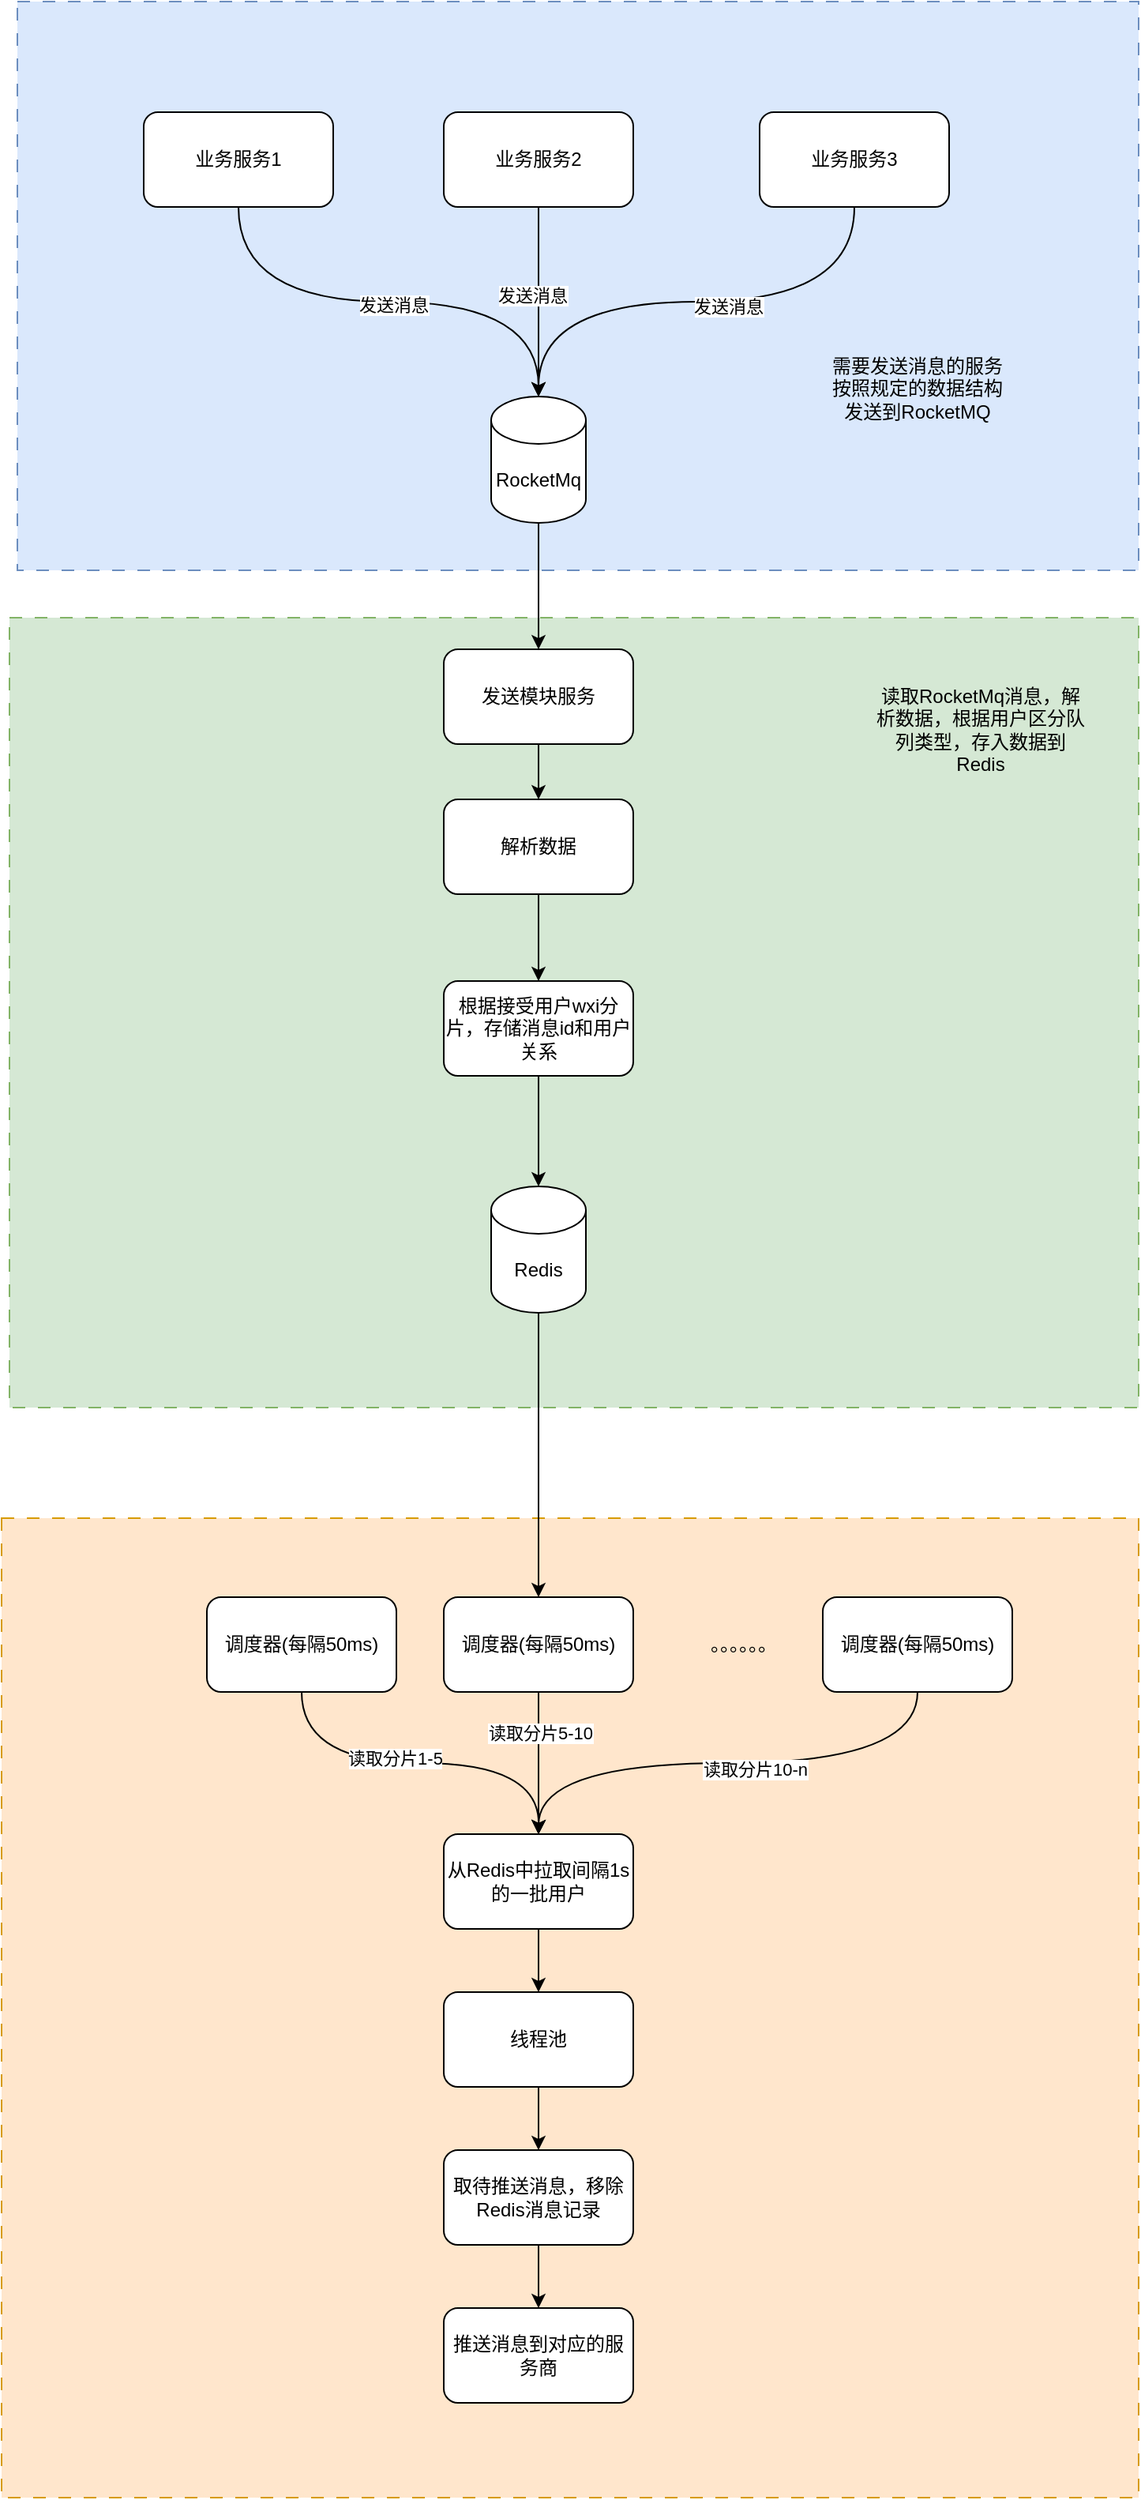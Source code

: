 <mxfile version="24.8.6">
  <diagram name="第 1 页" id="KhP_vrcC041Dozoehd5n">
    <mxGraphModel dx="984" dy="707" grid="1" gridSize="10" guides="1" tooltips="1" connect="1" arrows="1" fold="1" page="1" pageScale="1" pageWidth="827" pageHeight="1169" math="0" shadow="0">
      <root>
        <mxCell id="0" />
        <mxCell id="1" parent="0" />
        <mxCell id="y_jJ91WzIv8j6zjVebJz-33" value="" style="rounded=0;whiteSpace=wrap;html=1;dashed=1;dashPattern=8 8;fillColor=#ffe6cc;strokeColor=#d79b00;" vertex="1" parent="1">
          <mxGeometry x="100" y="980" width="720" height="620" as="geometry" />
        </mxCell>
        <mxCell id="y_jJ91WzIv8j6zjVebJz-20" value="" style="rounded=0;whiteSpace=wrap;html=1;dashed=1;dashPattern=8 8;fillColor=#d5e8d4;strokeColor=#82b366;" vertex="1" parent="1">
          <mxGeometry x="105" y="410" width="715" height="500" as="geometry" />
        </mxCell>
        <mxCell id="y_jJ91WzIv8j6zjVebJz-9" value="" style="rounded=0;whiteSpace=wrap;html=1;dashed=1;dashPattern=8 8;fillColor=#dae8fc;strokeColor=#6c8ebf;" vertex="1" parent="1">
          <mxGeometry x="110" y="20" width="710" height="360" as="geometry" />
        </mxCell>
        <mxCell id="y_jJ91WzIv8j6zjVebJz-15" style="edgeStyle=orthogonalEdgeStyle;rounded=0;orthogonalLoop=1;jettySize=auto;html=1;exitX=0.5;exitY=1;exitDx=0;exitDy=0;exitPerimeter=0;entryX=0.5;entryY=0;entryDx=0;entryDy=0;" edge="1" parent="1" source="y_jJ91WzIv8j6zjVebJz-2" target="y_jJ91WzIv8j6zjVebJz-14">
          <mxGeometry relative="1" as="geometry" />
        </mxCell>
        <mxCell id="y_jJ91WzIv8j6zjVebJz-2" value="RocketMq" style="shape=cylinder3;whiteSpace=wrap;html=1;boundedLbl=1;backgroundOutline=1;size=15;" vertex="1" parent="1">
          <mxGeometry x="410" y="270" width="60" height="80" as="geometry" />
        </mxCell>
        <mxCell id="y_jJ91WzIv8j6zjVebJz-3" value="业务服务1" style="rounded=1;whiteSpace=wrap;html=1;" vertex="1" parent="1">
          <mxGeometry x="190" y="90" width="120" height="60" as="geometry" />
        </mxCell>
        <mxCell id="y_jJ91WzIv8j6zjVebJz-7" style="edgeStyle=orthogonalEdgeStyle;rounded=0;orthogonalLoop=1;jettySize=auto;html=1;exitX=0.5;exitY=1;exitDx=0;exitDy=0;" edge="1" parent="1" source="y_jJ91WzIv8j6zjVebJz-4">
          <mxGeometry relative="1" as="geometry">
            <mxPoint x="440" y="270" as="targetPoint" />
          </mxGeometry>
        </mxCell>
        <mxCell id="y_jJ91WzIv8j6zjVebJz-11" value="发送消息" style="edgeLabel;html=1;align=center;verticalAlign=middle;resizable=0;points=[];" vertex="1" connectable="0" parent="y_jJ91WzIv8j6zjVebJz-7">
          <mxGeometry x="-0.071" y="-4" relative="1" as="geometry">
            <mxPoint as="offset" />
          </mxGeometry>
        </mxCell>
        <mxCell id="y_jJ91WzIv8j6zjVebJz-4" value="业务服务2" style="rounded=1;whiteSpace=wrap;html=1;" vertex="1" parent="1">
          <mxGeometry x="380" y="90" width="120" height="60" as="geometry" />
        </mxCell>
        <mxCell id="y_jJ91WzIv8j6zjVebJz-5" value="业务服务3" style="rounded=1;whiteSpace=wrap;html=1;" vertex="1" parent="1">
          <mxGeometry x="580" y="90" width="120" height="60" as="geometry" />
        </mxCell>
        <mxCell id="y_jJ91WzIv8j6zjVebJz-6" style="edgeStyle=orthogonalEdgeStyle;rounded=0;orthogonalLoop=1;jettySize=auto;html=1;exitX=0.5;exitY=1;exitDx=0;exitDy=0;entryX=0.5;entryY=0;entryDx=0;entryDy=0;entryPerimeter=0;curved=1;" edge="1" parent="1" source="y_jJ91WzIv8j6zjVebJz-3" target="y_jJ91WzIv8j6zjVebJz-2">
          <mxGeometry relative="1" as="geometry" />
        </mxCell>
        <mxCell id="y_jJ91WzIv8j6zjVebJz-10" value="发送消息" style="edgeLabel;html=1;align=center;verticalAlign=middle;resizable=0;points=[];" vertex="1" connectable="0" parent="y_jJ91WzIv8j6zjVebJz-6">
          <mxGeometry x="0.019" y="-2" relative="1" as="geometry">
            <mxPoint as="offset" />
          </mxGeometry>
        </mxCell>
        <mxCell id="y_jJ91WzIv8j6zjVebJz-8" style="edgeStyle=orthogonalEdgeStyle;rounded=0;orthogonalLoop=1;jettySize=auto;html=1;exitX=0.5;exitY=1;exitDx=0;exitDy=0;entryX=0.5;entryY=0;entryDx=0;entryDy=0;entryPerimeter=0;curved=1;" edge="1" parent="1" source="y_jJ91WzIv8j6zjVebJz-5" target="y_jJ91WzIv8j6zjVebJz-2">
          <mxGeometry relative="1" as="geometry" />
        </mxCell>
        <mxCell id="y_jJ91WzIv8j6zjVebJz-12" value="发送消息" style="edgeLabel;html=1;align=center;verticalAlign=middle;resizable=0;points=[];" vertex="1" connectable="0" parent="y_jJ91WzIv8j6zjVebJz-8">
          <mxGeometry x="-0.125" y="3" relative="1" as="geometry">
            <mxPoint as="offset" />
          </mxGeometry>
        </mxCell>
        <mxCell id="y_jJ91WzIv8j6zjVebJz-13" value="需要发送消息的服务按照规定的数据结构发送到RocketMQ" style="text;html=1;align=center;verticalAlign=middle;whiteSpace=wrap;rounded=0;" vertex="1" parent="1">
          <mxGeometry x="620" y="240" width="120" height="50" as="geometry" />
        </mxCell>
        <mxCell id="y_jJ91WzIv8j6zjVebJz-18" style="edgeStyle=orthogonalEdgeStyle;rounded=0;orthogonalLoop=1;jettySize=auto;html=1;exitX=0.5;exitY=1;exitDx=0;exitDy=0;entryX=0.5;entryY=0;entryDx=0;entryDy=0;" edge="1" parent="1" source="y_jJ91WzIv8j6zjVebJz-14" target="y_jJ91WzIv8j6zjVebJz-16">
          <mxGeometry relative="1" as="geometry" />
        </mxCell>
        <mxCell id="y_jJ91WzIv8j6zjVebJz-14" value="发送模块服务" style="rounded=1;whiteSpace=wrap;html=1;" vertex="1" parent="1">
          <mxGeometry x="380" y="430" width="120" height="60" as="geometry" />
        </mxCell>
        <mxCell id="y_jJ91WzIv8j6zjVebJz-53" style="edgeStyle=orthogonalEdgeStyle;rounded=0;orthogonalLoop=1;jettySize=auto;html=1;exitX=0.5;exitY=1;exitDx=0;exitDy=0;entryX=0.5;entryY=0;entryDx=0;entryDy=0;" edge="1" parent="1" source="y_jJ91WzIv8j6zjVebJz-16" target="y_jJ91WzIv8j6zjVebJz-51">
          <mxGeometry relative="1" as="geometry">
            <mxPoint x="440" y="620" as="targetPoint" />
          </mxGeometry>
        </mxCell>
        <mxCell id="y_jJ91WzIv8j6zjVebJz-16" value="解析数据" style="rounded=1;whiteSpace=wrap;html=1;" vertex="1" parent="1">
          <mxGeometry x="380" y="525" width="120" height="60" as="geometry" />
        </mxCell>
        <mxCell id="y_jJ91WzIv8j6zjVebJz-35" style="edgeStyle=orthogonalEdgeStyle;rounded=0;orthogonalLoop=1;jettySize=auto;html=1;exitX=0.5;exitY=1;exitDx=0;exitDy=0;exitPerimeter=0;entryX=0.5;entryY=0;entryDx=0;entryDy=0;" edge="1" parent="1" source="y_jJ91WzIv8j6zjVebJz-17" target="y_jJ91WzIv8j6zjVebJz-34">
          <mxGeometry relative="1" as="geometry" />
        </mxCell>
        <mxCell id="y_jJ91WzIv8j6zjVebJz-17" value="Redis" style="shape=cylinder3;whiteSpace=wrap;html=1;boundedLbl=1;backgroundOutline=1;size=15;" vertex="1" parent="1">
          <mxGeometry x="410" y="770" width="60" height="80" as="geometry" />
        </mxCell>
        <mxCell id="y_jJ91WzIv8j6zjVebJz-32" value="读取RocketMq消息，解析数据，根据用户区分队列类型，存入数据到Redis" style="text;html=1;align=center;verticalAlign=middle;whiteSpace=wrap;rounded=0;" vertex="1" parent="1">
          <mxGeometry x="650" y="437.5" width="140" height="87.5" as="geometry" />
        </mxCell>
        <mxCell id="y_jJ91WzIv8j6zjVebJz-37" value="" style="edgeStyle=orthogonalEdgeStyle;rounded=0;orthogonalLoop=1;jettySize=auto;html=1;" edge="1" parent="1" source="y_jJ91WzIv8j6zjVebJz-34" target="y_jJ91WzIv8j6zjVebJz-36">
          <mxGeometry relative="1" as="geometry" />
        </mxCell>
        <mxCell id="y_jJ91WzIv8j6zjVebJz-57" value="读取分片5-10" style="edgeLabel;html=1;align=center;verticalAlign=middle;resizable=0;points=[];" vertex="1" connectable="0" parent="y_jJ91WzIv8j6zjVebJz-37">
          <mxGeometry x="-0.422" y="1" relative="1" as="geometry">
            <mxPoint as="offset" />
          </mxGeometry>
        </mxCell>
        <mxCell id="y_jJ91WzIv8j6zjVebJz-34" value="调度器(每隔50ms)" style="rounded=1;whiteSpace=wrap;html=1;" vertex="1" parent="1">
          <mxGeometry x="380" y="1030" width="120" height="60" as="geometry" />
        </mxCell>
        <mxCell id="y_jJ91WzIv8j6zjVebJz-45" value="" style="edgeStyle=orthogonalEdgeStyle;rounded=0;orthogonalLoop=1;jettySize=auto;html=1;" edge="1" parent="1" source="y_jJ91WzIv8j6zjVebJz-36" target="y_jJ91WzIv8j6zjVebJz-44">
          <mxGeometry relative="1" as="geometry" />
        </mxCell>
        <mxCell id="y_jJ91WzIv8j6zjVebJz-36" value="从Redis中拉取间隔1s的一批用户" style="rounded=1;whiteSpace=wrap;html=1;" vertex="1" parent="1">
          <mxGeometry x="380" y="1180" width="120" height="60" as="geometry" />
        </mxCell>
        <mxCell id="y_jJ91WzIv8j6zjVebJz-43" style="edgeStyle=orthogonalEdgeStyle;rounded=0;orthogonalLoop=1;jettySize=auto;html=1;exitX=0.5;exitY=1;exitDx=0;exitDy=0;curved=1;" edge="1" parent="1" source="y_jJ91WzIv8j6zjVebJz-38">
          <mxGeometry relative="1" as="geometry">
            <mxPoint x="440" y="1180" as="targetPoint" />
          </mxGeometry>
        </mxCell>
        <mxCell id="y_jJ91WzIv8j6zjVebJz-56" value="读取分片1-5" style="edgeLabel;html=1;align=center;verticalAlign=middle;resizable=0;points=[];" vertex="1" connectable="0" parent="y_jJ91WzIv8j6zjVebJz-43">
          <mxGeometry x="-0.135" y="3" relative="1" as="geometry">
            <mxPoint as="offset" />
          </mxGeometry>
        </mxCell>
        <mxCell id="y_jJ91WzIv8j6zjVebJz-38" value="调度器(每隔50ms)" style="rounded=1;whiteSpace=wrap;html=1;" vertex="1" parent="1">
          <mxGeometry x="230" y="1030" width="120" height="60" as="geometry" />
        </mxCell>
        <mxCell id="y_jJ91WzIv8j6zjVebJz-42" style="edgeStyle=orthogonalEdgeStyle;rounded=0;orthogonalLoop=1;jettySize=auto;html=1;exitX=0.5;exitY=1;exitDx=0;exitDy=0;curved=1;" edge="1" parent="1" source="y_jJ91WzIv8j6zjVebJz-39">
          <mxGeometry relative="1" as="geometry">
            <mxPoint x="440" y="1180" as="targetPoint" />
          </mxGeometry>
        </mxCell>
        <mxCell id="y_jJ91WzIv8j6zjVebJz-58" value="读取分片10-n" style="edgeLabel;html=1;align=center;verticalAlign=middle;resizable=0;points=[];" vertex="1" connectable="0" parent="y_jJ91WzIv8j6zjVebJz-42">
          <mxGeometry x="-0.102" y="4" relative="1" as="geometry">
            <mxPoint as="offset" />
          </mxGeometry>
        </mxCell>
        <mxCell id="y_jJ91WzIv8j6zjVebJz-39" value="调度器(每隔50ms)" style="rounded=1;whiteSpace=wrap;html=1;" vertex="1" parent="1">
          <mxGeometry x="620" y="1030" width="120" height="60" as="geometry" />
        </mxCell>
        <mxCell id="y_jJ91WzIv8j6zjVebJz-40" value="。。。。。。" style="text;html=1;align=center;verticalAlign=middle;whiteSpace=wrap;rounded=0;" vertex="1" parent="1">
          <mxGeometry x="540" y="1045" width="60" height="30" as="geometry" />
        </mxCell>
        <mxCell id="y_jJ91WzIv8j6zjVebJz-47" value="" style="edgeStyle=orthogonalEdgeStyle;rounded=0;orthogonalLoop=1;jettySize=auto;html=1;" edge="1" parent="1" source="y_jJ91WzIv8j6zjVebJz-44" target="y_jJ91WzIv8j6zjVebJz-46">
          <mxGeometry relative="1" as="geometry" />
        </mxCell>
        <mxCell id="y_jJ91WzIv8j6zjVebJz-44" value="线程池" style="rounded=1;whiteSpace=wrap;html=1;" vertex="1" parent="1">
          <mxGeometry x="380" y="1280" width="120" height="60" as="geometry" />
        </mxCell>
        <mxCell id="y_jJ91WzIv8j6zjVebJz-49" value="" style="edgeStyle=orthogonalEdgeStyle;rounded=0;orthogonalLoop=1;jettySize=auto;html=1;" edge="1" parent="1" source="y_jJ91WzIv8j6zjVebJz-46" target="y_jJ91WzIv8j6zjVebJz-48">
          <mxGeometry relative="1" as="geometry" />
        </mxCell>
        <mxCell id="y_jJ91WzIv8j6zjVebJz-46" value="取待推送消息，移除Redis消息记录" style="rounded=1;whiteSpace=wrap;html=1;" vertex="1" parent="1">
          <mxGeometry x="380" y="1380" width="120" height="60" as="geometry" />
        </mxCell>
        <mxCell id="y_jJ91WzIv8j6zjVebJz-48" value="推送消息到对应的服务商" style="rounded=1;whiteSpace=wrap;html=1;" vertex="1" parent="1">
          <mxGeometry x="380" y="1480" width="120" height="60" as="geometry" />
        </mxCell>
        <mxCell id="y_jJ91WzIv8j6zjVebJz-51" value="根据接受用户wxi分片，存储消息id和用户关系" style="rounded=1;whiteSpace=wrap;html=1;" vertex="1" parent="1">
          <mxGeometry x="380" y="640" width="120" height="60" as="geometry" />
        </mxCell>
        <mxCell id="y_jJ91WzIv8j6zjVebJz-52" style="edgeStyle=orthogonalEdgeStyle;rounded=0;orthogonalLoop=1;jettySize=auto;html=1;exitX=0.5;exitY=1;exitDx=0;exitDy=0;entryX=0.5;entryY=0;entryDx=0;entryDy=0;entryPerimeter=0;" edge="1" parent="1" source="y_jJ91WzIv8j6zjVebJz-51" target="y_jJ91WzIv8j6zjVebJz-17">
          <mxGeometry relative="1" as="geometry" />
        </mxCell>
      </root>
    </mxGraphModel>
  </diagram>
</mxfile>
